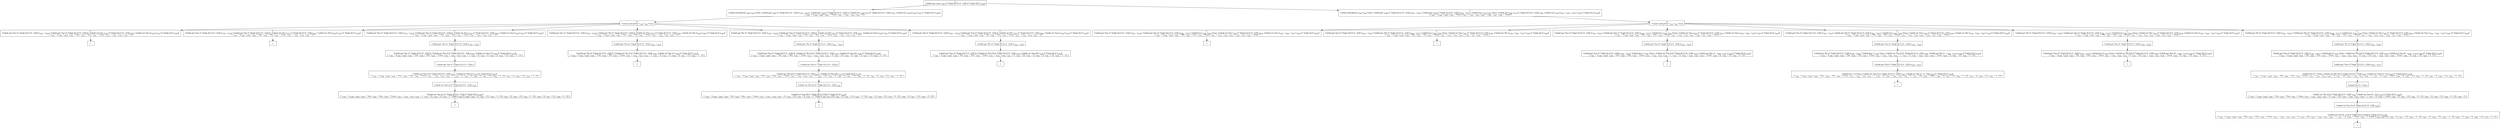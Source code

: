 digraph {
    graph [rankdir=TB
          ,bgcolor=transparent];
    node [shape=box
         ,fillcolor=white
         ,style=filled];
    0 [label=<O <BR/> Unfold one_step v<SUB>202</SUB> (C Triple [[] [1] 0 : [2]]) (C Triple [[] [] v<SUB>245</SUB>])>];
    1 [label=<C <BR/> Unfold notEqStick v<SUB>248</SUB> v<SUB>249</SUB> Trueo, Unfold get v<SUB>248</SUB> (C Triple [[] [1] 0 : [2]]) (v<SUB>252</SUB> : v<SUB>253</SUB>), Unfold get v<SUB>249</SUB> (C Triple [[] [1] 0 : [2]]) [], Unfold set v<SUB>248</SUB> v<SUB>253</SUB> (C Triple [[] [1] 0 : [2]]) v<SUB>255</SUB>, Unfold set v<SUB>249</SUB> [v<SUB>252</SUB>] v<SUB>255</SUB> (C Triple [[] [] v<SUB>245</SUB>]) <BR/>  [ v<SUB>202</SUB> &rarr; (v<SUB>248</SUB>, v<SUB>249</SUB>), v<SUB>250</SUB> &rarr; Trueo, v<SUB>251</SUB> &rarr; v<SUB>252</SUB> : v<SUB>253</SUB>, v<SUB>254</SUB> &rarr; [] ] >];
    2 [label=<C <BR/> Unfold notEqStick v<SUB>248</SUB> v<SUB>249</SUB> Trueo, Unfold get v<SUB>248</SUB> (C Triple [[] [1] 0 : [2]]) (v<SUB>252</SUB> : v<SUB>253</SUB>), Unfold get v<SUB>249</SUB> (C Triple [[] [1] 0 : [2]]) (v<SUB>256</SUB> : v<SUB>257</SUB>), Unfold less v<SUB>252</SUB> v<SUB>256</SUB> Trueo, Unfold set v<SUB>248</SUB> v<SUB>253</SUB> (C Triple [[] [1] 0 : [2]]) v<SUB>259</SUB>, Unfold set v<SUB>249</SUB> (v<SUB>252</SUB> : v<SUB>256</SUB> : v<SUB>257</SUB>) v<SUB>259</SUB> (C Triple [[] [] v<SUB>245</SUB>]) <BR/>  [ v<SUB>202</SUB> &rarr; (v<SUB>248</SUB>, v<SUB>249</SUB>), v<SUB>250</SUB> &rarr; Trueo, v<SUB>251</SUB> &rarr; v<SUB>252</SUB> : v<SUB>253</SUB>, v<SUB>254</SUB> &rarr; v<SUB>256</SUB> : v<SUB>257</SUB>, v<SUB>258</SUB> &rarr; Trueo ] >];
    3 [label=<O <BR/> Unfold notEqStick v<SUB>248</SUB> v<SUB>249</SUB> Trueo>];
    4 [label=<C <BR/> Unfold get One (C Triple [[] [1] 0 : [2]]) (v<SUB>252</SUB> : v<SUB>253</SUB>), Unfold get Two (C Triple [[] [1] 0 : [2]]) [], Unfold set One v<SUB>253</SUB> (C Triple [[] [1] 0 : [2]]) v<SUB>255</SUB>, Unfold set Two [v<SUB>252</SUB>] v<SUB>255</SUB> (C Triple [[] [] v<SUB>245</SUB>]) <BR/>  [ v<SUB>202</SUB> &rarr; (v<SUB>248</SUB>, v<SUB>249</SUB>), v<SUB>248</SUB> &rarr; One, v<SUB>249</SUB> &rarr; Two, v<SUB>250</SUB> &rarr; Trueo, v<SUB>251</SUB> &rarr; v<SUB>252</SUB> : v<SUB>253</SUB>, v<SUB>254</SUB> &rarr; [] ] >];
    5 [label=<C <BR/> Unfold get One (C Triple [[] [1] 0 : [2]]) (v<SUB>252</SUB> : v<SUB>253</SUB>), Unfold get Thr (C Triple [[] [1] 0 : [2]]) [], Unfold set One v<SUB>253</SUB> (C Triple [[] [1] 0 : [2]]) v<SUB>255</SUB>, Unfold set Thr [v<SUB>252</SUB>] v<SUB>255</SUB> (C Triple [[] [] v<SUB>245</SUB>]) <BR/>  [ v<SUB>202</SUB> &rarr; (v<SUB>248</SUB>, v<SUB>249</SUB>), v<SUB>248</SUB> &rarr; One, v<SUB>249</SUB> &rarr; Thr, v<SUB>250</SUB> &rarr; Trueo, v<SUB>251</SUB> &rarr; v<SUB>252</SUB> : v<SUB>253</SUB>, v<SUB>254</SUB> &rarr; [] ] >];
    6 [label=<C <BR/> Unfold get Two (C Triple [[] [1] 0 : [2]]) (v<SUB>252</SUB> : v<SUB>253</SUB>), Unfold get One (C Triple [[] [1] 0 : [2]]) [], Unfold set Two v<SUB>253</SUB> (C Triple [[] [1] 0 : [2]]) v<SUB>255</SUB>, Unfold set One [v<SUB>252</SUB>] v<SUB>255</SUB> (C Triple [[] [] v<SUB>245</SUB>]) <BR/>  [ v<SUB>202</SUB> &rarr; (v<SUB>248</SUB>, v<SUB>249</SUB>), v<SUB>248</SUB> &rarr; Two, v<SUB>249</SUB> &rarr; One, v<SUB>250</SUB> &rarr; Trueo, v<SUB>251</SUB> &rarr; v<SUB>252</SUB> : v<SUB>253</SUB>, v<SUB>254</SUB> &rarr; [] ] >];
    7 [label=<C <BR/> Unfold get Two (C Triple [[] [1] 0 : [2]]) (v<SUB>252</SUB> : v<SUB>253</SUB>), Unfold get Thr (C Triple [[] [1] 0 : [2]]) [], Unfold set Two v<SUB>253</SUB> (C Triple [[] [1] 0 : [2]]) v<SUB>255</SUB>, Unfold set Thr [v<SUB>252</SUB>] v<SUB>255</SUB> (C Triple [[] [] v<SUB>245</SUB>]) <BR/>  [ v<SUB>202</SUB> &rarr; (v<SUB>248</SUB>, v<SUB>249</SUB>), v<SUB>248</SUB> &rarr; Two, v<SUB>249</SUB> &rarr; Thr, v<SUB>250</SUB> &rarr; Trueo, v<SUB>251</SUB> &rarr; v<SUB>252</SUB> : v<SUB>253</SUB>, v<SUB>254</SUB> &rarr; [] ] >];
    8 [label=<C <BR/> Unfold get Thr (C Triple [[] [1] 0 : [2]]) (v<SUB>252</SUB> : v<SUB>253</SUB>), Unfold get One (C Triple [[] [1] 0 : [2]]) [], Unfold set Thr v<SUB>253</SUB> (C Triple [[] [1] 0 : [2]]) v<SUB>255</SUB>, Unfold set One [v<SUB>252</SUB>] v<SUB>255</SUB> (C Triple [[] [] v<SUB>245</SUB>]) <BR/>  [ v<SUB>202</SUB> &rarr; (v<SUB>248</SUB>, v<SUB>249</SUB>), v<SUB>248</SUB> &rarr; Thr, v<SUB>249</SUB> &rarr; One, v<SUB>250</SUB> &rarr; Trueo, v<SUB>251</SUB> &rarr; v<SUB>252</SUB> : v<SUB>253</SUB>, v<SUB>254</SUB> &rarr; [] ] >];
    9 [label=<C <BR/> Unfold get Thr (C Triple [[] [1] 0 : [2]]) (v<SUB>252</SUB> : v<SUB>253</SUB>), Unfold get Two (C Triple [[] [1] 0 : [2]]) [], Unfold set Thr v<SUB>253</SUB> (C Triple [[] [1] 0 : [2]]) v<SUB>255</SUB>, Unfold set Two [v<SUB>252</SUB>] v<SUB>255</SUB> (C Triple [[] [] v<SUB>245</SUB>]) <BR/>  [ v<SUB>202</SUB> &rarr; (v<SUB>248</SUB>, v<SUB>249</SUB>), v<SUB>248</SUB> &rarr; Thr, v<SUB>249</SUB> &rarr; Two, v<SUB>250</SUB> &rarr; Trueo, v<SUB>251</SUB> &rarr; v<SUB>252</SUB> : v<SUB>253</SUB>, v<SUB>254</SUB> &rarr; [] ] >];
    10 [label=<_|_>];
    11 [label=<_|_>];
    12 [label=<O <BR/> Unfold get Two (C Triple [[] [1] 0 : [2]]) (v<SUB>252</SUB> : v<SUB>253</SUB>)>];
    13 [label=<C <BR/> Unfold get One (C Triple [[] [1] 0 : [2]]) [], Unfold set Two [] (C Triple [[] [1] 0 : [2]]) v<SUB>255</SUB>, Unfold set One [1] v<SUB>255</SUB> (C Triple [[] [] v<SUB>245</SUB>]) <BR/>  [ v<SUB>202</SUB> &rarr; (v<SUB>248</SUB>, v<SUB>249</SUB>), v<SUB>248</SUB> &rarr; Two, v<SUB>249</SUB> &rarr; One, v<SUB>250</SUB> &rarr; Trueo, v<SUB>251</SUB> &rarr; v<SUB>252</SUB> : v<SUB>253</SUB>, v<SUB>252</SUB> &rarr; 1, v<SUB>253</SUB> &rarr; [], v<SUB>254</SUB> &rarr; [], v<SUB>260</SUB> &rarr; [], v<SUB>261</SUB> &rarr; [1], v<SUB>262</SUB> &rarr; 0 : [2] ] >];
    14 [label=<O <BR/> Unfold get One (C Triple [[] [1] 0 : [2]]) []>];
    15 [label=<C <BR/> Unfold set Two [] (C Triple [[] [1] 0 : [2]]) v<SUB>255</SUB>, Unfold set One [1] v<SUB>255</SUB> (C Triple [[] [] v<SUB>245</SUB>]) <BR/>  [ v<SUB>202</SUB> &rarr; (v<SUB>248</SUB>, v<SUB>249</SUB>), v<SUB>248</SUB> &rarr; Two, v<SUB>249</SUB> &rarr; One, v<SUB>250</SUB> &rarr; Trueo, v<SUB>251</SUB> &rarr; v<SUB>252</SUB> : v<SUB>253</SUB>, v<SUB>252</SUB> &rarr; 1, v<SUB>253</SUB> &rarr; [], v<SUB>254</SUB> &rarr; [], v<SUB>260</SUB> &rarr; [], v<SUB>261</SUB> &rarr; [1], v<SUB>262</SUB> &rarr; 0 : [2], v<SUB>263</SUB> &rarr; [], v<SUB>264</SUB> &rarr; [1], v<SUB>265</SUB> &rarr; 0 : [2] ] >];
    16 [label=<O <BR/> Unfold set Two [] (C Triple [[] [1] 0 : [2]]) v<SUB>255</SUB>>];
    17 [label=<C <BR/> Unfold set One [1] (C Triple [[] [] 0 : [2]]) (C Triple [[] [] v<SUB>245</SUB>]) <BR/>  [ v<SUB>202</SUB> &rarr; (v<SUB>248</SUB>, v<SUB>249</SUB>), v<SUB>248</SUB> &rarr; Two, v<SUB>249</SUB> &rarr; One, v<SUB>250</SUB> &rarr; Trueo, v<SUB>251</SUB> &rarr; v<SUB>252</SUB> : v<SUB>253</SUB>, v<SUB>252</SUB> &rarr; 1, v<SUB>253</SUB> &rarr; [], v<SUB>254</SUB> &rarr; [], v<SUB>255</SUB> &rarr; C Triple [v<SUB>266</SUB> [] v<SUB>268</SUB>], v<SUB>260</SUB> &rarr; [], v<SUB>261</SUB> &rarr; [1], v<SUB>262</SUB> &rarr; 0 : [2], v<SUB>263</SUB> &rarr; [], v<SUB>264</SUB> &rarr; [1], v<SUB>265</SUB> &rarr; 0 : [2], v<SUB>266</SUB> &rarr; [], v<SUB>267</SUB> &rarr; [1], v<SUB>268</SUB> &rarr; 0 : [2] ] >];
    18 [label=<_|_>];
    19 [label=<O <BR/> Unfold get Two (C Triple [[] [1] 0 : [2]]) (v<SUB>252</SUB> : v<SUB>253</SUB>)>];
    20 [label=<C <BR/> Unfold get Thr (C Triple [[] [1] 0 : [2]]) [], Unfold set Two [] (C Triple [[] [1] 0 : [2]]) v<SUB>255</SUB>, Unfold set Thr [1] v<SUB>255</SUB> (C Triple [[] [] v<SUB>245</SUB>]) <BR/>  [ v<SUB>202</SUB> &rarr; (v<SUB>248</SUB>, v<SUB>249</SUB>), v<SUB>248</SUB> &rarr; Two, v<SUB>249</SUB> &rarr; Thr, v<SUB>250</SUB> &rarr; Trueo, v<SUB>251</SUB> &rarr; v<SUB>252</SUB> : v<SUB>253</SUB>, v<SUB>252</SUB> &rarr; 1, v<SUB>253</SUB> &rarr; [], v<SUB>254</SUB> &rarr; [], v<SUB>260</SUB> &rarr; [], v<SUB>261</SUB> &rarr; [1], v<SUB>262</SUB> &rarr; 0 : [2] ] >];
    21 [label=<_|_>];
    22 [label=<O <BR/> Unfold get Thr (C Triple [[] [1] 0 : [2]]) (v<SUB>252</SUB> : v<SUB>253</SUB>)>];
    23 [label=<C <BR/> Unfold get One (C Triple [[] [1] 0 : [2]]) [], Unfold set Thr [2] (C Triple [[] [1] 0 : [2]]) v<SUB>255</SUB>, Unfold set One [0] v<SUB>255</SUB> (C Triple [[] [] v<SUB>245</SUB>]) <BR/>  [ v<SUB>202</SUB> &rarr; (v<SUB>248</SUB>, v<SUB>249</SUB>), v<SUB>248</SUB> &rarr; Thr, v<SUB>249</SUB> &rarr; One, v<SUB>250</SUB> &rarr; Trueo, v<SUB>251</SUB> &rarr; v<SUB>252</SUB> : v<SUB>253</SUB>, v<SUB>252</SUB> &rarr; 0, v<SUB>253</SUB> &rarr; [2], v<SUB>254</SUB> &rarr; [], v<SUB>260</SUB> &rarr; [], v<SUB>261</SUB> &rarr; [1], v<SUB>262</SUB> &rarr; 0 : [2] ] >];
    24 [label=<O <BR/> Unfold get One (C Triple [[] [1] 0 : [2]]) []>];
    25 [label=<C <BR/> Unfold set Thr [2] (C Triple [[] [1] 0 : [2]]) v<SUB>255</SUB>, Unfold set One [0] v<SUB>255</SUB> (C Triple [[] [] v<SUB>245</SUB>]) <BR/>  [ v<SUB>202</SUB> &rarr; (v<SUB>248</SUB>, v<SUB>249</SUB>), v<SUB>248</SUB> &rarr; Thr, v<SUB>249</SUB> &rarr; One, v<SUB>250</SUB> &rarr; Trueo, v<SUB>251</SUB> &rarr; v<SUB>252</SUB> : v<SUB>253</SUB>, v<SUB>252</SUB> &rarr; 0, v<SUB>253</SUB> &rarr; [2], v<SUB>254</SUB> &rarr; [], v<SUB>260</SUB> &rarr; [], v<SUB>261</SUB> &rarr; [1], v<SUB>262</SUB> &rarr; 0 : [2], v<SUB>263</SUB> &rarr; [], v<SUB>264</SUB> &rarr; [1], v<SUB>265</SUB> &rarr; 0 : [2] ] >];
    26 [label=<O <BR/> Unfold set Thr [2] (C Triple [[] [1] 0 : [2]]) v<SUB>255</SUB>>];
    27 [label=<C <BR/> Unfold set One [0] (C Triple [[] [1] [2]]) (C Triple [[] [] v<SUB>245</SUB>]) <BR/>  [ v<SUB>202</SUB> &rarr; (v<SUB>248</SUB>, v<SUB>249</SUB>), v<SUB>248</SUB> &rarr; Thr, v<SUB>249</SUB> &rarr; One, v<SUB>250</SUB> &rarr; Trueo, v<SUB>251</SUB> &rarr; v<SUB>252</SUB> : v<SUB>253</SUB>, v<SUB>252</SUB> &rarr; 0, v<SUB>253</SUB> &rarr; [2], v<SUB>254</SUB> &rarr; [], v<SUB>255</SUB> &rarr; C Triple [v<SUB>266</SUB> v<SUB>267</SUB> [2]], v<SUB>260</SUB> &rarr; [], v<SUB>261</SUB> &rarr; [1], v<SUB>262</SUB> &rarr; 0 : [2], v<SUB>263</SUB> &rarr; [], v<SUB>264</SUB> &rarr; [1], v<SUB>265</SUB> &rarr; 0 : [2], v<SUB>266</SUB> &rarr; [], v<SUB>267</SUB> &rarr; [1], v<SUB>268</SUB> &rarr; 0 : [2] ] >];
    28 [label=<_|_>];
    29 [label=<O <BR/> Unfold get Thr (C Triple [[] [1] 0 : [2]]) (v<SUB>252</SUB> : v<SUB>253</SUB>)>];
    30 [label=<C <BR/> Unfold get Two (C Triple [[] [1] 0 : [2]]) [], Unfold set Thr [2] (C Triple [[] [1] 0 : [2]]) v<SUB>255</SUB>, Unfold set Two [0] v<SUB>255</SUB> (C Triple [[] [] v<SUB>245</SUB>]) <BR/>  [ v<SUB>202</SUB> &rarr; (v<SUB>248</SUB>, v<SUB>249</SUB>), v<SUB>248</SUB> &rarr; Thr, v<SUB>249</SUB> &rarr; Two, v<SUB>250</SUB> &rarr; Trueo, v<SUB>251</SUB> &rarr; v<SUB>252</SUB> : v<SUB>253</SUB>, v<SUB>252</SUB> &rarr; 0, v<SUB>253</SUB> &rarr; [2], v<SUB>254</SUB> &rarr; [], v<SUB>260</SUB> &rarr; [], v<SUB>261</SUB> &rarr; [1], v<SUB>262</SUB> &rarr; 0 : [2] ] >];
    31 [label=<_|_>];
    32 [label=<O <BR/> Unfold notEqStick v<SUB>248</SUB> v<SUB>249</SUB> Trueo>];
    33 [label=<C <BR/> Unfold get One (C Triple [[] [1] 0 : [2]]) (v<SUB>252</SUB> : v<SUB>253</SUB>), Unfold get Two (C Triple [[] [1] 0 : [2]]) (v<SUB>256</SUB> : v<SUB>257</SUB>), Unfold less v<SUB>252</SUB> v<SUB>256</SUB> Trueo, Unfold set One v<SUB>253</SUB> (C Triple [[] [1] 0 : [2]]) v<SUB>259</SUB>, Unfold set Two (v<SUB>252</SUB> : v<SUB>256</SUB> : v<SUB>257</SUB>) v<SUB>259</SUB> (C Triple [[] [] v<SUB>245</SUB>]) <BR/>  [ v<SUB>202</SUB> &rarr; (v<SUB>248</SUB>, v<SUB>249</SUB>), v<SUB>248</SUB> &rarr; One, v<SUB>249</SUB> &rarr; Two, v<SUB>250</SUB> &rarr; Trueo, v<SUB>251</SUB> &rarr; v<SUB>252</SUB> : v<SUB>253</SUB>, v<SUB>254</SUB> &rarr; v<SUB>256</SUB> : v<SUB>257</SUB>, v<SUB>258</SUB> &rarr; Trueo ] >];
    34 [label=<C <BR/> Unfold get One (C Triple [[] [1] 0 : [2]]) (v<SUB>252</SUB> : v<SUB>253</SUB>), Unfold get Thr (C Triple [[] [1] 0 : [2]]) (v<SUB>256</SUB> : v<SUB>257</SUB>), Unfold less v<SUB>252</SUB> v<SUB>256</SUB> Trueo, Unfold set One v<SUB>253</SUB> (C Triple [[] [1] 0 : [2]]) v<SUB>259</SUB>, Unfold set Thr (v<SUB>252</SUB> : v<SUB>256</SUB> : v<SUB>257</SUB>) v<SUB>259</SUB> (C Triple [[] [] v<SUB>245</SUB>]) <BR/>  [ v<SUB>202</SUB> &rarr; (v<SUB>248</SUB>, v<SUB>249</SUB>), v<SUB>248</SUB> &rarr; One, v<SUB>249</SUB> &rarr; Thr, v<SUB>250</SUB> &rarr; Trueo, v<SUB>251</SUB> &rarr; v<SUB>252</SUB> : v<SUB>253</SUB>, v<SUB>254</SUB> &rarr; v<SUB>256</SUB> : v<SUB>257</SUB>, v<SUB>258</SUB> &rarr; Trueo ] >];
    35 [label=<C <BR/> Unfold get Two (C Triple [[] [1] 0 : [2]]) (v<SUB>252</SUB> : v<SUB>253</SUB>), Unfold get One (C Triple [[] [1] 0 : [2]]) (v<SUB>256</SUB> : v<SUB>257</SUB>), Unfold less v<SUB>252</SUB> v<SUB>256</SUB> Trueo, Unfold set Two v<SUB>253</SUB> (C Triple [[] [1] 0 : [2]]) v<SUB>259</SUB>, Unfold set One (v<SUB>252</SUB> : v<SUB>256</SUB> : v<SUB>257</SUB>) v<SUB>259</SUB> (C Triple [[] [] v<SUB>245</SUB>]) <BR/>  [ v<SUB>202</SUB> &rarr; (v<SUB>248</SUB>, v<SUB>249</SUB>), v<SUB>248</SUB> &rarr; Two, v<SUB>249</SUB> &rarr; One, v<SUB>250</SUB> &rarr; Trueo, v<SUB>251</SUB> &rarr; v<SUB>252</SUB> : v<SUB>253</SUB>, v<SUB>254</SUB> &rarr; v<SUB>256</SUB> : v<SUB>257</SUB>, v<SUB>258</SUB> &rarr; Trueo ] >];
    36 [label=<C <BR/> Unfold get Two (C Triple [[] [1] 0 : [2]]) (v<SUB>252</SUB> : v<SUB>253</SUB>), Unfold get Thr (C Triple [[] [1] 0 : [2]]) (v<SUB>256</SUB> : v<SUB>257</SUB>), Unfold less v<SUB>252</SUB> v<SUB>256</SUB> Trueo, Unfold set Two v<SUB>253</SUB> (C Triple [[] [1] 0 : [2]]) v<SUB>259</SUB>, Unfold set Thr (v<SUB>252</SUB> : v<SUB>256</SUB> : v<SUB>257</SUB>) v<SUB>259</SUB> (C Triple [[] [] v<SUB>245</SUB>]) <BR/>  [ v<SUB>202</SUB> &rarr; (v<SUB>248</SUB>, v<SUB>249</SUB>), v<SUB>248</SUB> &rarr; Two, v<SUB>249</SUB> &rarr; Thr, v<SUB>250</SUB> &rarr; Trueo, v<SUB>251</SUB> &rarr; v<SUB>252</SUB> : v<SUB>253</SUB>, v<SUB>254</SUB> &rarr; v<SUB>256</SUB> : v<SUB>257</SUB>, v<SUB>258</SUB> &rarr; Trueo ] >];
    37 [label=<C <BR/> Unfold get Thr (C Triple [[] [1] 0 : [2]]) (v<SUB>252</SUB> : v<SUB>253</SUB>), Unfold get One (C Triple [[] [1] 0 : [2]]) (v<SUB>256</SUB> : v<SUB>257</SUB>), Unfold less v<SUB>252</SUB> v<SUB>256</SUB> Trueo, Unfold set Thr v<SUB>253</SUB> (C Triple [[] [1] 0 : [2]]) v<SUB>259</SUB>, Unfold set One (v<SUB>252</SUB> : v<SUB>256</SUB> : v<SUB>257</SUB>) v<SUB>259</SUB> (C Triple [[] [] v<SUB>245</SUB>]) <BR/>  [ v<SUB>202</SUB> &rarr; (v<SUB>248</SUB>, v<SUB>249</SUB>), v<SUB>248</SUB> &rarr; Thr, v<SUB>249</SUB> &rarr; One, v<SUB>250</SUB> &rarr; Trueo, v<SUB>251</SUB> &rarr; v<SUB>252</SUB> : v<SUB>253</SUB>, v<SUB>254</SUB> &rarr; v<SUB>256</SUB> : v<SUB>257</SUB>, v<SUB>258</SUB> &rarr; Trueo ] >];
    38 [label=<C <BR/> Unfold get Thr (C Triple [[] [1] 0 : [2]]) (v<SUB>252</SUB> : v<SUB>253</SUB>), Unfold get Two (C Triple [[] [1] 0 : [2]]) (v<SUB>256</SUB> : v<SUB>257</SUB>), Unfold less v<SUB>252</SUB> v<SUB>256</SUB> Trueo, Unfold set Thr v<SUB>253</SUB> (C Triple [[] [1] 0 : [2]]) v<SUB>259</SUB>, Unfold set Two (v<SUB>252</SUB> : v<SUB>256</SUB> : v<SUB>257</SUB>) v<SUB>259</SUB> (C Triple [[] [] v<SUB>245</SUB>]) <BR/>  [ v<SUB>202</SUB> &rarr; (v<SUB>248</SUB>, v<SUB>249</SUB>), v<SUB>248</SUB> &rarr; Thr, v<SUB>249</SUB> &rarr; Two, v<SUB>250</SUB> &rarr; Trueo, v<SUB>251</SUB> &rarr; v<SUB>252</SUB> : v<SUB>253</SUB>, v<SUB>254</SUB> &rarr; v<SUB>256</SUB> : v<SUB>257</SUB>, v<SUB>258</SUB> &rarr; Trueo ] >];
    39 [label=<_|_>];
    40 [label=<_|_>];
    41 [label=<O <BR/> Unfold get Two (C Triple [[] [1] 0 : [2]]) (v<SUB>252</SUB> : v<SUB>253</SUB>)>];
    42 [label=<C <BR/> Unfold get One (C Triple [[] [1] 0 : [2]]) (v<SUB>256</SUB> : v<SUB>257</SUB>), Unfold less 1 v<SUB>256</SUB> Trueo, Unfold set Two [] (C Triple [[] [1] 0 : [2]]) v<SUB>259</SUB>, Unfold set One (1 : v<SUB>256</SUB> : v<SUB>257</SUB>) v<SUB>259</SUB> (C Triple [[] [] v<SUB>245</SUB>]) <BR/>  [ v<SUB>202</SUB> &rarr; (v<SUB>248</SUB>, v<SUB>249</SUB>), v<SUB>248</SUB> &rarr; Two, v<SUB>249</SUB> &rarr; One, v<SUB>250</SUB> &rarr; Trueo, v<SUB>251</SUB> &rarr; v<SUB>252</SUB> : v<SUB>253</SUB>, v<SUB>252</SUB> &rarr; 1, v<SUB>253</SUB> &rarr; [], v<SUB>254</SUB> &rarr; v<SUB>256</SUB> : v<SUB>257</SUB>, v<SUB>258</SUB> &rarr; Trueo, v<SUB>260</SUB> &rarr; [], v<SUB>261</SUB> &rarr; [1], v<SUB>262</SUB> &rarr; 0 : [2] ] >];
    43 [label=<_|_>];
    44 [label=<O <BR/> Unfold get Two (C Triple [[] [1] 0 : [2]]) (v<SUB>252</SUB> : v<SUB>253</SUB>)>];
    45 [label=<C <BR/> Unfold get Thr (C Triple [[] [1] 0 : [2]]) (v<SUB>256</SUB> : v<SUB>257</SUB>), Unfold less 1 v<SUB>256</SUB> Trueo, Unfold set Two [] (C Triple [[] [1] 0 : [2]]) v<SUB>259</SUB>, Unfold set Thr (1 : v<SUB>256</SUB> : v<SUB>257</SUB>) v<SUB>259</SUB> (C Triple [[] [] v<SUB>245</SUB>]) <BR/>  [ v<SUB>202</SUB> &rarr; (v<SUB>248</SUB>, v<SUB>249</SUB>), v<SUB>248</SUB> &rarr; Two, v<SUB>249</SUB> &rarr; Thr, v<SUB>250</SUB> &rarr; Trueo, v<SUB>251</SUB> &rarr; v<SUB>252</SUB> : v<SUB>253</SUB>, v<SUB>252</SUB> &rarr; 1, v<SUB>253</SUB> &rarr; [], v<SUB>254</SUB> &rarr; v<SUB>256</SUB> : v<SUB>257</SUB>, v<SUB>258</SUB> &rarr; Trueo, v<SUB>260</SUB> &rarr; [], v<SUB>261</SUB> &rarr; [1], v<SUB>262</SUB> &rarr; 0 : [2] ] >];
    46 [label=<O <BR/> Unfold get Thr (C Triple [[] [1] 0 : [2]]) (v<SUB>256</SUB> : v<SUB>257</SUB>)>];
    47 [label=<C <BR/> Unfold less 1 0 Trueo, Unfold set Two [] (C Triple [[] [1] 0 : [2]]) v<SUB>259</SUB>, Unfold set Thr (1 : 0 : [2]) v<SUB>259</SUB> (C Triple [[] [] v<SUB>245</SUB>]) <BR/>  [ v<SUB>202</SUB> &rarr; (v<SUB>248</SUB>, v<SUB>249</SUB>), v<SUB>248</SUB> &rarr; Two, v<SUB>249</SUB> &rarr; Thr, v<SUB>250</SUB> &rarr; Trueo, v<SUB>251</SUB> &rarr; v<SUB>252</SUB> : v<SUB>253</SUB>, v<SUB>252</SUB> &rarr; 1, v<SUB>253</SUB> &rarr; [], v<SUB>254</SUB> &rarr; v<SUB>256</SUB> : v<SUB>257</SUB>, v<SUB>256</SUB> &rarr; 0, v<SUB>257</SUB> &rarr; [2], v<SUB>258</SUB> &rarr; Trueo, v<SUB>260</SUB> &rarr; [], v<SUB>261</SUB> &rarr; [1], v<SUB>262</SUB> &rarr; 0 : [2], v<SUB>263</SUB> &rarr; [], v<SUB>264</SUB> &rarr; [1], v<SUB>265</SUB> &rarr; 0 : [2] ] >];
    48 [label=<_|_>];
    49 [label=<O <BR/> Unfold get Thr (C Triple [[] [1] 0 : [2]]) (v<SUB>252</SUB> : v<SUB>253</SUB>)>];
    50 [label=<C <BR/> Unfold get One (C Triple [[] [1] 0 : [2]]) (v<SUB>256</SUB> : v<SUB>257</SUB>), Unfold less 0 v<SUB>256</SUB> Trueo, Unfold set Thr [2] (C Triple [[] [1] 0 : [2]]) v<SUB>259</SUB>, Unfold set One (0 : v<SUB>256</SUB> : v<SUB>257</SUB>) v<SUB>259</SUB> (C Triple [[] [] v<SUB>245</SUB>]) <BR/>  [ v<SUB>202</SUB> &rarr; (v<SUB>248</SUB>, v<SUB>249</SUB>), v<SUB>248</SUB> &rarr; Thr, v<SUB>249</SUB> &rarr; One, v<SUB>250</SUB> &rarr; Trueo, v<SUB>251</SUB> &rarr; v<SUB>252</SUB> : v<SUB>253</SUB>, v<SUB>252</SUB> &rarr; 0, v<SUB>253</SUB> &rarr; [2], v<SUB>254</SUB> &rarr; v<SUB>256</SUB> : v<SUB>257</SUB>, v<SUB>258</SUB> &rarr; Trueo, v<SUB>260</SUB> &rarr; [], v<SUB>261</SUB> &rarr; [1], v<SUB>262</SUB> &rarr; 0 : [2] ] >];
    51 [label=<_|_>];
    52 [label=<O <BR/> Unfold get Thr (C Triple [[] [1] 0 : [2]]) (v<SUB>252</SUB> : v<SUB>253</SUB>)>];
    53 [label=<C <BR/> Unfold get Two (C Triple [[] [1] 0 : [2]]) (v<SUB>256</SUB> : v<SUB>257</SUB>), Unfold less 0 v<SUB>256</SUB> Trueo, Unfold set Thr [2] (C Triple [[] [1] 0 : [2]]) v<SUB>259</SUB>, Unfold set Two (0 : v<SUB>256</SUB> : v<SUB>257</SUB>) v<SUB>259</SUB> (C Triple [[] [] v<SUB>245</SUB>]) <BR/>  [ v<SUB>202</SUB> &rarr; (v<SUB>248</SUB>, v<SUB>249</SUB>), v<SUB>248</SUB> &rarr; Thr, v<SUB>249</SUB> &rarr; Two, v<SUB>250</SUB> &rarr; Trueo, v<SUB>251</SUB> &rarr; v<SUB>252</SUB> : v<SUB>253</SUB>, v<SUB>252</SUB> &rarr; 0, v<SUB>253</SUB> &rarr; [2], v<SUB>254</SUB> &rarr; v<SUB>256</SUB> : v<SUB>257</SUB>, v<SUB>258</SUB> &rarr; Trueo, v<SUB>260</SUB> &rarr; [], v<SUB>261</SUB> &rarr; [1], v<SUB>262</SUB> &rarr; 0 : [2] ] >];
    54 [label=<O <BR/> Unfold get Two (C Triple [[] [1] 0 : [2]]) (v<SUB>256</SUB> : v<SUB>257</SUB>)>];
    55 [label=<C <BR/> Unfold less 0 1 Trueo, Unfold set Thr [2] (C Triple [[] [1] 0 : [2]]) v<SUB>259</SUB>, Unfold set Two (0 : [1]) v<SUB>259</SUB> (C Triple [[] [] v<SUB>245</SUB>]) <BR/>  [ v<SUB>202</SUB> &rarr; (v<SUB>248</SUB>, v<SUB>249</SUB>), v<SUB>248</SUB> &rarr; Thr, v<SUB>249</SUB> &rarr; Two, v<SUB>250</SUB> &rarr; Trueo, v<SUB>251</SUB> &rarr; v<SUB>252</SUB> : v<SUB>253</SUB>, v<SUB>252</SUB> &rarr; 0, v<SUB>253</SUB> &rarr; [2], v<SUB>254</SUB> &rarr; v<SUB>256</SUB> : v<SUB>257</SUB>, v<SUB>256</SUB> &rarr; 1, v<SUB>257</SUB> &rarr; [], v<SUB>258</SUB> &rarr; Trueo, v<SUB>260</SUB> &rarr; [], v<SUB>261</SUB> &rarr; [1], v<SUB>262</SUB> &rarr; 0 : [2], v<SUB>263</SUB> &rarr; [], v<SUB>264</SUB> &rarr; [1], v<SUB>265</SUB> &rarr; 0 : [2] ] >];
    56 [label=<O <BR/> Unfold less 0 1 Trueo>];
    57 [label=<C <BR/> Unfold set Thr [2] (C Triple [[] [1] 0 : [2]]) v<SUB>259</SUB>, Unfold set Two (0 : [1]) v<SUB>259</SUB> (C Triple [[] [] v<SUB>245</SUB>]) <BR/>  [ v<SUB>202</SUB> &rarr; (v<SUB>248</SUB>, v<SUB>249</SUB>), v<SUB>248</SUB> &rarr; Thr, v<SUB>249</SUB> &rarr; Two, v<SUB>250</SUB> &rarr; Trueo, v<SUB>251</SUB> &rarr; v<SUB>252</SUB> : v<SUB>253</SUB>, v<SUB>252</SUB> &rarr; 0, v<SUB>253</SUB> &rarr; [2], v<SUB>254</SUB> &rarr; v<SUB>256</SUB> : v<SUB>257</SUB>, v<SUB>256</SUB> &rarr; 1, v<SUB>257</SUB> &rarr; [], v<SUB>258</SUB> &rarr; Trueo, v<SUB>260</SUB> &rarr; [], v<SUB>261</SUB> &rarr; [1], v<SUB>262</SUB> &rarr; 0 : [2], v<SUB>263</SUB> &rarr; [], v<SUB>264</SUB> &rarr; [1], v<SUB>265</SUB> &rarr; 0 : [2], v<SUB>266</SUB> &rarr; 0 ] >];
    58 [label=<O <BR/> Unfold set Thr [2] (C Triple [[] [1] 0 : [2]]) v<SUB>259</SUB>>];
    59 [label=<C <BR/> Unfold set Two (0 : [1]) (C Triple [[] [1] [2]]) (C Triple [[] [] v<SUB>245</SUB>]) <BR/>  [ v<SUB>202</SUB> &rarr; (v<SUB>248</SUB>, v<SUB>249</SUB>), v<SUB>248</SUB> &rarr; Thr, v<SUB>249</SUB> &rarr; Two, v<SUB>250</SUB> &rarr; Trueo, v<SUB>251</SUB> &rarr; v<SUB>252</SUB> : v<SUB>253</SUB>, v<SUB>252</SUB> &rarr; 0, v<SUB>253</SUB> &rarr; [2], v<SUB>254</SUB> &rarr; v<SUB>256</SUB> : v<SUB>257</SUB>, v<SUB>256</SUB> &rarr; 1, v<SUB>257</SUB> &rarr; [], v<SUB>258</SUB> &rarr; Trueo, v<SUB>259</SUB> &rarr; C Triple [v<SUB>268</SUB> v<SUB>269</SUB> [2]], v<SUB>260</SUB> &rarr; [], v<SUB>261</SUB> &rarr; [1], v<SUB>262</SUB> &rarr; 0 : [2], v<SUB>263</SUB> &rarr; [], v<SUB>264</SUB> &rarr; [1], v<SUB>265</SUB> &rarr; 0 : [2], v<SUB>266</SUB> &rarr; 0, v<SUB>268</SUB> &rarr; [], v<SUB>269</SUB> &rarr; [1], v<SUB>270</SUB> &rarr; 0 : [2] ] >];
    60 [label=<_|_>];
    0 -> 1 [label=""];
    0 -> 2 [label=""];
    1 -> 3 [label=""];
    2 -> 32 [label=""];
    3 -> 4 [label=""];
    3 -> 5 [label=""];
    3 -> 6 [label=""];
    3 -> 7 [label=""];
    3 -> 8 [label=""];
    3 -> 9 [label=""];
    4 -> 10 [label=""];
    5 -> 11 [label=""];
    6 -> 12 [label=""];
    7 -> 19 [label=""];
    8 -> 22 [label=""];
    9 -> 29 [label=""];
    12 -> 13 [label=""];
    13 -> 14 [label=""];
    14 -> 15 [label=""];
    15 -> 16 [label=""];
    16 -> 17 [label=""];
    17 -> 18 [label=""];
    19 -> 20 [label=""];
    20 -> 21 [label=""];
    22 -> 23 [label=""];
    23 -> 24 [label=""];
    24 -> 25 [label=""];
    25 -> 26 [label=""];
    26 -> 27 [label=""];
    27 -> 28 [label=""];
    29 -> 30 [label=""];
    30 -> 31 [label=""];
    32 -> 33 [label=""];
    32 -> 34 [label=""];
    32 -> 35 [label=""];
    32 -> 36 [label=""];
    32 -> 37 [label=""];
    32 -> 38 [label=""];
    33 -> 39 [label=""];
    34 -> 40 [label=""];
    35 -> 41 [label=""];
    36 -> 44 [label=""];
    37 -> 49 [label=""];
    38 -> 52 [label=""];
    41 -> 42 [label=""];
    42 -> 43 [label=""];
    44 -> 45 [label=""];
    45 -> 46 [label=""];
    46 -> 47 [label=""];
    47 -> 48 [label=""];
    49 -> 50 [label=""];
    50 -> 51 [label=""];
    52 -> 53 [label=""];
    53 -> 54 [label=""];
    54 -> 55 [label=""];
    55 -> 56 [label=""];
    56 -> 57 [label=""];
    57 -> 58 [label=""];
    58 -> 59 [label=""];
    59 -> 60 [label=""];
}
